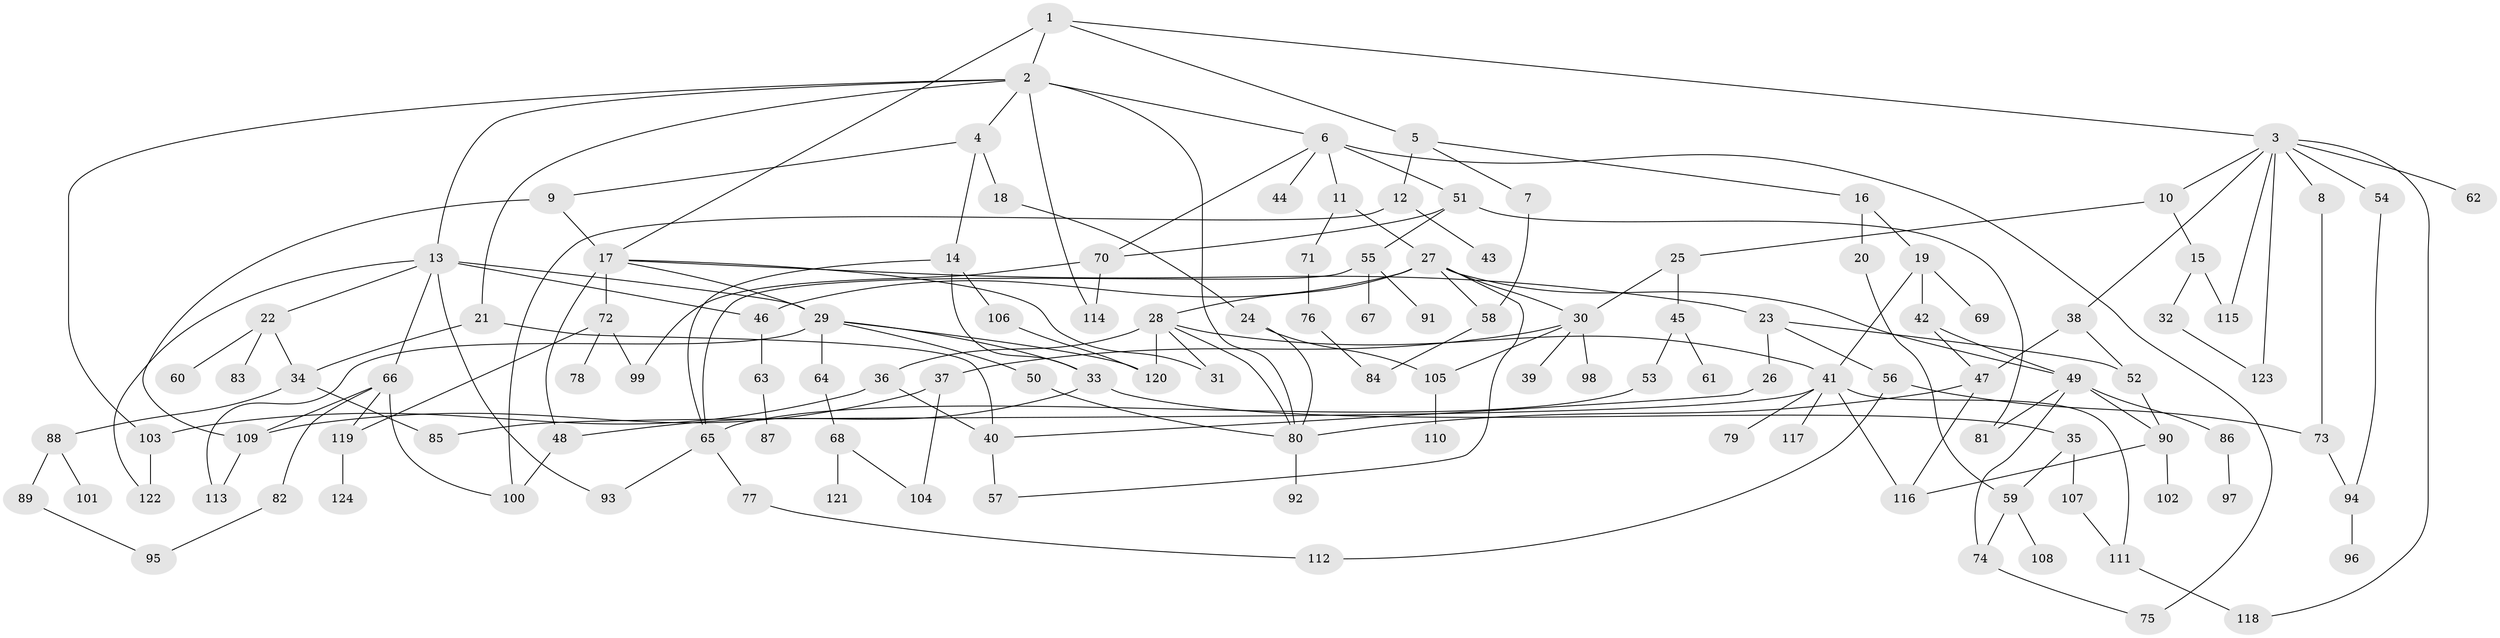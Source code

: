 // coarse degree distribution, {4: 0.10465116279069768, 11: 0.011627906976744186, 8: 0.03488372093023256, 3: 0.19767441860465115, 7: 0.046511627906976744, 5: 0.10465116279069768, 6: 0.046511627906976744, 2: 0.23255813953488372, 1: 0.22093023255813954}
// Generated by graph-tools (version 1.1) at 2025/23/03/03/25 07:23:30]
// undirected, 124 vertices, 178 edges
graph export_dot {
graph [start="1"]
  node [color=gray90,style=filled];
  1;
  2;
  3;
  4;
  5;
  6;
  7;
  8;
  9;
  10;
  11;
  12;
  13;
  14;
  15;
  16;
  17;
  18;
  19;
  20;
  21;
  22;
  23;
  24;
  25;
  26;
  27;
  28;
  29;
  30;
  31;
  32;
  33;
  34;
  35;
  36;
  37;
  38;
  39;
  40;
  41;
  42;
  43;
  44;
  45;
  46;
  47;
  48;
  49;
  50;
  51;
  52;
  53;
  54;
  55;
  56;
  57;
  58;
  59;
  60;
  61;
  62;
  63;
  64;
  65;
  66;
  67;
  68;
  69;
  70;
  71;
  72;
  73;
  74;
  75;
  76;
  77;
  78;
  79;
  80;
  81;
  82;
  83;
  84;
  85;
  86;
  87;
  88;
  89;
  90;
  91;
  92;
  93;
  94;
  95;
  96;
  97;
  98;
  99;
  100;
  101;
  102;
  103;
  104;
  105;
  106;
  107;
  108;
  109;
  110;
  111;
  112;
  113;
  114;
  115;
  116;
  117;
  118;
  119;
  120;
  121;
  122;
  123;
  124;
  1 -- 2;
  1 -- 3;
  1 -- 5;
  1 -- 17;
  2 -- 4;
  2 -- 6;
  2 -- 13;
  2 -- 21;
  2 -- 80;
  2 -- 103;
  2 -- 114;
  3 -- 8;
  3 -- 10;
  3 -- 38;
  3 -- 54;
  3 -- 62;
  3 -- 118;
  3 -- 123;
  3 -- 115;
  4 -- 9;
  4 -- 14;
  4 -- 18;
  5 -- 7;
  5 -- 12;
  5 -- 16;
  6 -- 11;
  6 -- 44;
  6 -- 51;
  6 -- 70;
  6 -- 75;
  7 -- 58;
  8 -- 73;
  9 -- 109;
  9 -- 17;
  10 -- 15;
  10 -- 25;
  11 -- 27;
  11 -- 71;
  12 -- 43;
  12 -- 100;
  13 -- 22;
  13 -- 29;
  13 -- 46;
  13 -- 66;
  13 -- 93;
  13 -- 122;
  14 -- 33;
  14 -- 106;
  14 -- 65;
  15 -- 32;
  15 -- 115;
  16 -- 19;
  16 -- 20;
  17 -- 23;
  17 -- 48;
  17 -- 72;
  17 -- 29;
  17 -- 31;
  18 -- 24;
  19 -- 42;
  19 -- 69;
  19 -- 41;
  20 -- 59;
  21 -- 34;
  21 -- 40;
  22 -- 34;
  22 -- 60;
  22 -- 83;
  23 -- 26;
  23 -- 52;
  23 -- 56;
  24 -- 105;
  24 -- 80;
  25 -- 45;
  25 -- 30;
  26 -- 40;
  27 -- 28;
  27 -- 30;
  27 -- 49;
  27 -- 57;
  27 -- 58;
  27 -- 46;
  28 -- 31;
  28 -- 36;
  28 -- 41;
  28 -- 120;
  28 -- 80;
  29 -- 50;
  29 -- 64;
  29 -- 113;
  29 -- 33;
  29 -- 120;
  30 -- 37;
  30 -- 39;
  30 -- 98;
  30 -- 105;
  32 -- 123;
  33 -- 35;
  33 -- 48;
  34 -- 85;
  34 -- 88;
  35 -- 107;
  35 -- 59;
  36 -- 40;
  36 -- 103;
  37 -- 104;
  37 -- 109;
  38 -- 47;
  38 -- 52;
  40 -- 57;
  41 -- 79;
  41 -- 111;
  41 -- 116;
  41 -- 117;
  41 -- 85;
  42 -- 49;
  42 -- 47;
  45 -- 53;
  45 -- 61;
  46 -- 63;
  47 -- 116;
  47 -- 80;
  48 -- 100;
  49 -- 74;
  49 -- 86;
  49 -- 90;
  49 -- 81;
  50 -- 80;
  51 -- 55;
  51 -- 81;
  51 -- 70;
  52 -- 90;
  53 -- 65;
  54 -- 94;
  55 -- 67;
  55 -- 91;
  55 -- 65;
  56 -- 73;
  56 -- 112;
  58 -- 84;
  59 -- 108;
  59 -- 74;
  63 -- 87;
  64 -- 68;
  65 -- 77;
  65 -- 93;
  66 -- 82;
  66 -- 100;
  66 -- 109;
  66 -- 119;
  68 -- 121;
  68 -- 104;
  70 -- 99;
  70 -- 114;
  71 -- 76;
  72 -- 78;
  72 -- 119;
  72 -- 99;
  73 -- 94;
  74 -- 75;
  76 -- 84;
  77 -- 112;
  80 -- 92;
  82 -- 95;
  86 -- 97;
  88 -- 89;
  88 -- 101;
  89 -- 95;
  90 -- 102;
  90 -- 116;
  94 -- 96;
  103 -- 122;
  105 -- 110;
  106 -- 120;
  107 -- 111;
  109 -- 113;
  111 -- 118;
  119 -- 124;
}

